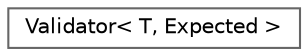 digraph "类继承关系图"
{
 // LATEX_PDF_SIZE
  bgcolor="transparent";
  edge [fontname=Helvetica,fontsize=10,labelfontname=Helvetica,labelfontsize=10];
  node [fontname=Helvetica,fontsize=10,shape=box,height=0.2,width=0.4];
  rankdir="LR";
  Node0 [id="Node000000",label="Validator\< T, Expected \>",height=0.2,width=0.4,color="grey40", fillcolor="white", style="filled",URL="$struct_validator.html",tooltip=" "];
}
